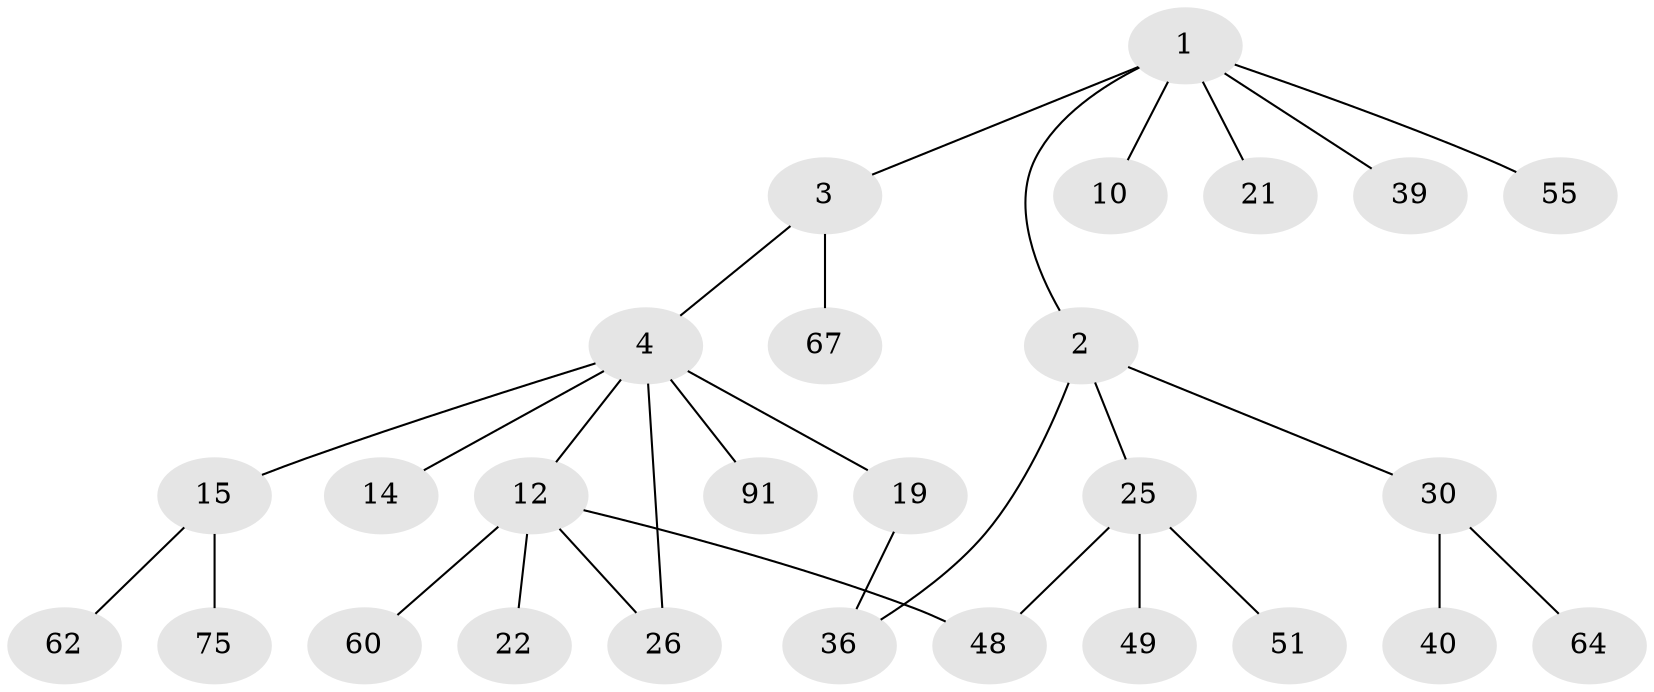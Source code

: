 // original degree distribution, {8: 0.01098901098901099, 3: 0.18681318681318682, 5: 0.02197802197802198, 2: 0.3076923076923077, 4: 0.03296703296703297, 6: 0.01098901098901099, 7: 0.01098901098901099, 1: 0.4175824175824176}
// Generated by graph-tools (version 1.1) at 2025/17/03/04/25 18:17:00]
// undirected, 27 vertices, 29 edges
graph export_dot {
graph [start="1"]
  node [color=gray90,style=filled];
  1 [super="+9+18+28+84"];
  2 [super="+6"];
  3;
  4 [super="+7+5+70"];
  10 [super="+63"];
  12 [super="+32+41+23+13+52"];
  14 [super="+78"];
  15 [super="+50+27"];
  19 [super="+38+80+57"];
  21 [super="+82+58"];
  22;
  25 [super="+29+35"];
  26 [super="+71+74"];
  30 [super="+34+44"];
  36 [super="+69+65"];
  39;
  40 [super="+90"];
  48 [super="+79+59"];
  49;
  51;
  55;
  60;
  62;
  64 [super="+81"];
  67;
  75;
  91;
  1 -- 2;
  1 -- 3;
  1 -- 10;
  1 -- 39;
  1 -- 21;
  1 -- 55;
  2 -- 30;
  2 -- 25;
  2 -- 36;
  3 -- 4;
  3 -- 67;
  4 -- 15;
  4 -- 19;
  4 -- 26;
  4 -- 91;
  4 -- 12;
  4 -- 14;
  12 -- 48;
  12 -- 60;
  12 -- 26 [weight=2];
  12 -- 22;
  15 -- 75;
  15 -- 62;
  19 -- 36;
  25 -- 51;
  25 -- 49;
  25 -- 48;
  30 -- 40;
  30 -- 64;
}
